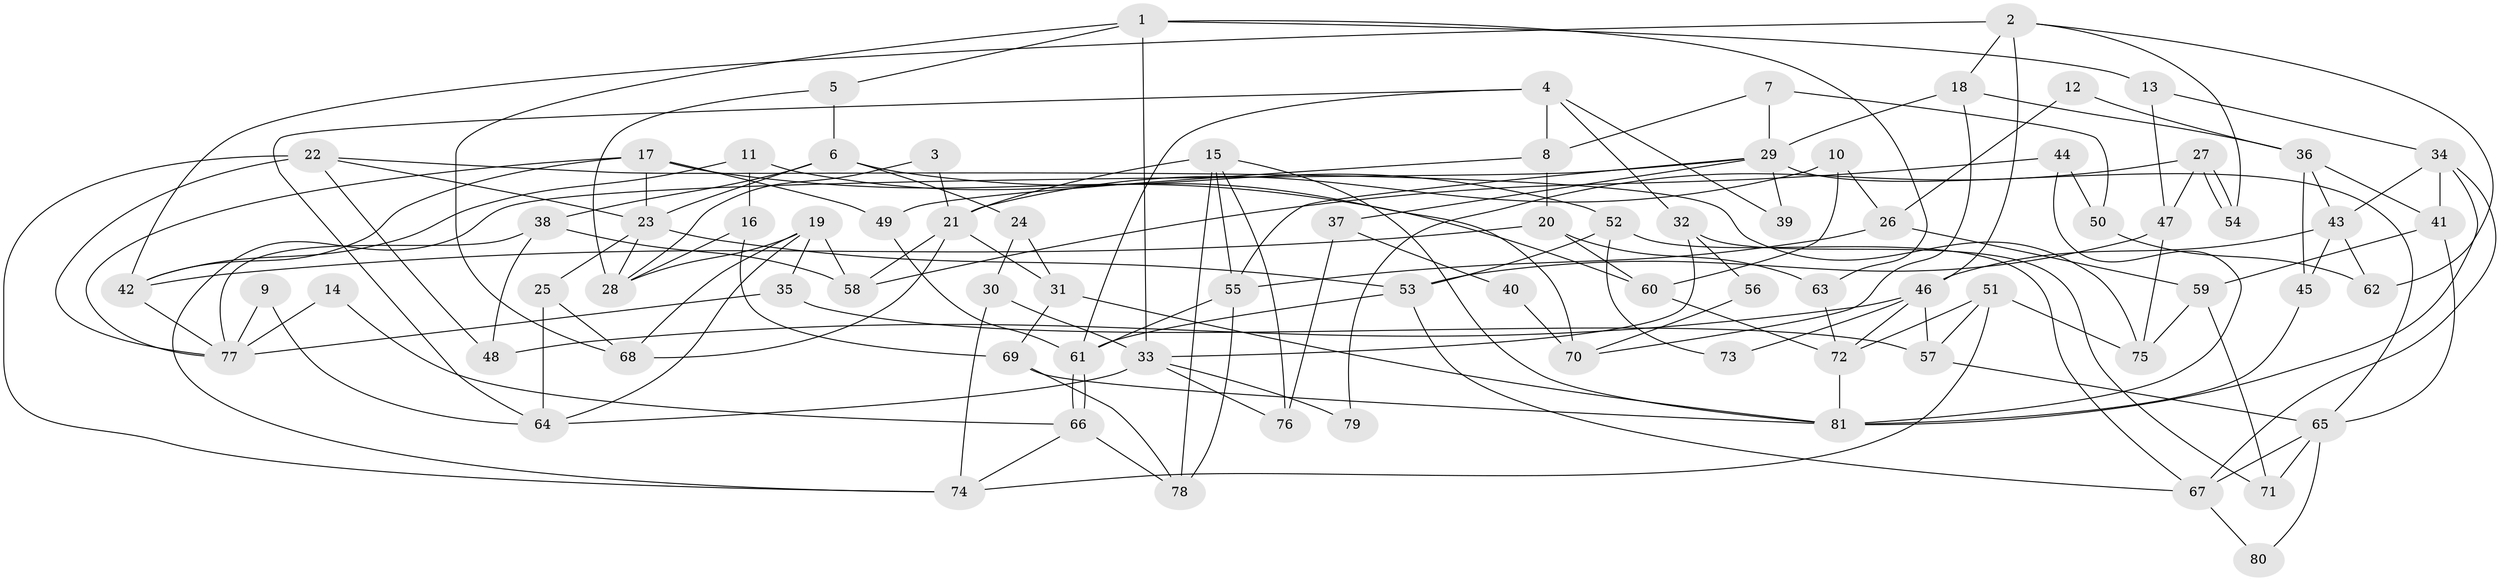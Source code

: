 // Generated by graph-tools (version 1.1) at 2025/26/03/09/25 03:26:20]
// undirected, 81 vertices, 162 edges
graph export_dot {
graph [start="1"]
  node [color=gray90,style=filled];
  1;
  2;
  3;
  4;
  5;
  6;
  7;
  8;
  9;
  10;
  11;
  12;
  13;
  14;
  15;
  16;
  17;
  18;
  19;
  20;
  21;
  22;
  23;
  24;
  25;
  26;
  27;
  28;
  29;
  30;
  31;
  32;
  33;
  34;
  35;
  36;
  37;
  38;
  39;
  40;
  41;
  42;
  43;
  44;
  45;
  46;
  47;
  48;
  49;
  50;
  51;
  52;
  53;
  54;
  55;
  56;
  57;
  58;
  59;
  60;
  61;
  62;
  63;
  64;
  65;
  66;
  67;
  68;
  69;
  70;
  71;
  72;
  73;
  74;
  75;
  76;
  77;
  78;
  79;
  80;
  81;
  1 -- 13;
  1 -- 68;
  1 -- 5;
  1 -- 33;
  1 -- 63;
  2 -- 46;
  2 -- 42;
  2 -- 18;
  2 -- 54;
  2 -- 62;
  3 -- 21;
  3 -- 28;
  4 -- 61;
  4 -- 64;
  4 -- 8;
  4 -- 32;
  4 -- 39;
  5 -- 28;
  5 -- 6;
  6 -- 38;
  6 -- 23;
  6 -- 24;
  6 -- 52;
  7 -- 29;
  7 -- 8;
  7 -- 50;
  8 -- 49;
  8 -- 20;
  9 -- 77;
  9 -- 64;
  10 -- 60;
  10 -- 26;
  10 -- 21;
  11 -- 42;
  11 -- 16;
  11 -- 70;
  12 -- 26;
  12 -- 36;
  13 -- 47;
  13 -- 34;
  14 -- 77;
  14 -- 66;
  15 -- 78;
  15 -- 21;
  15 -- 55;
  15 -- 76;
  15 -- 81;
  16 -- 69;
  16 -- 28;
  17 -- 23;
  17 -- 77;
  17 -- 42;
  17 -- 49;
  17 -- 60;
  18 -- 36;
  18 -- 29;
  18 -- 70;
  19 -- 64;
  19 -- 58;
  19 -- 28;
  19 -- 35;
  19 -- 68;
  20 -- 63;
  20 -- 42;
  20 -- 60;
  21 -- 31;
  21 -- 58;
  21 -- 68;
  22 -- 77;
  22 -- 74;
  22 -- 23;
  22 -- 48;
  22 -- 75;
  23 -- 25;
  23 -- 28;
  23 -- 53;
  24 -- 31;
  24 -- 30;
  25 -- 68;
  25 -- 64;
  26 -- 55;
  26 -- 59;
  27 -- 47;
  27 -- 54;
  27 -- 54;
  27 -- 79;
  29 -- 55;
  29 -- 37;
  29 -- 39;
  29 -- 65;
  29 -- 74;
  30 -- 74;
  30 -- 33;
  31 -- 81;
  31 -- 69;
  32 -- 33;
  32 -- 56;
  32 -- 71;
  33 -- 64;
  33 -- 76;
  33 -- 79;
  34 -- 67;
  34 -- 81;
  34 -- 41;
  34 -- 43;
  35 -- 57;
  35 -- 77;
  36 -- 43;
  36 -- 45;
  36 -- 41;
  37 -- 76;
  37 -- 40;
  38 -- 77;
  38 -- 48;
  38 -- 58;
  40 -- 70;
  41 -- 59;
  41 -- 65;
  42 -- 77;
  43 -- 62;
  43 -- 45;
  43 -- 46;
  44 -- 81;
  44 -- 58;
  44 -- 50;
  45 -- 81;
  46 -- 57;
  46 -- 48;
  46 -- 72;
  46 -- 73;
  47 -- 75;
  47 -- 53;
  49 -- 61;
  50 -- 62;
  51 -- 75;
  51 -- 72;
  51 -- 57;
  51 -- 74;
  52 -- 53;
  52 -- 67;
  52 -- 73;
  53 -- 67;
  53 -- 61;
  55 -- 61;
  55 -- 78;
  56 -- 70;
  57 -- 65;
  59 -- 71;
  59 -- 75;
  60 -- 72;
  61 -- 66;
  61 -- 66;
  63 -- 72;
  65 -- 67;
  65 -- 71;
  65 -- 80;
  66 -- 74;
  66 -- 78;
  67 -- 80;
  69 -- 81;
  69 -- 78;
  72 -- 81;
}
